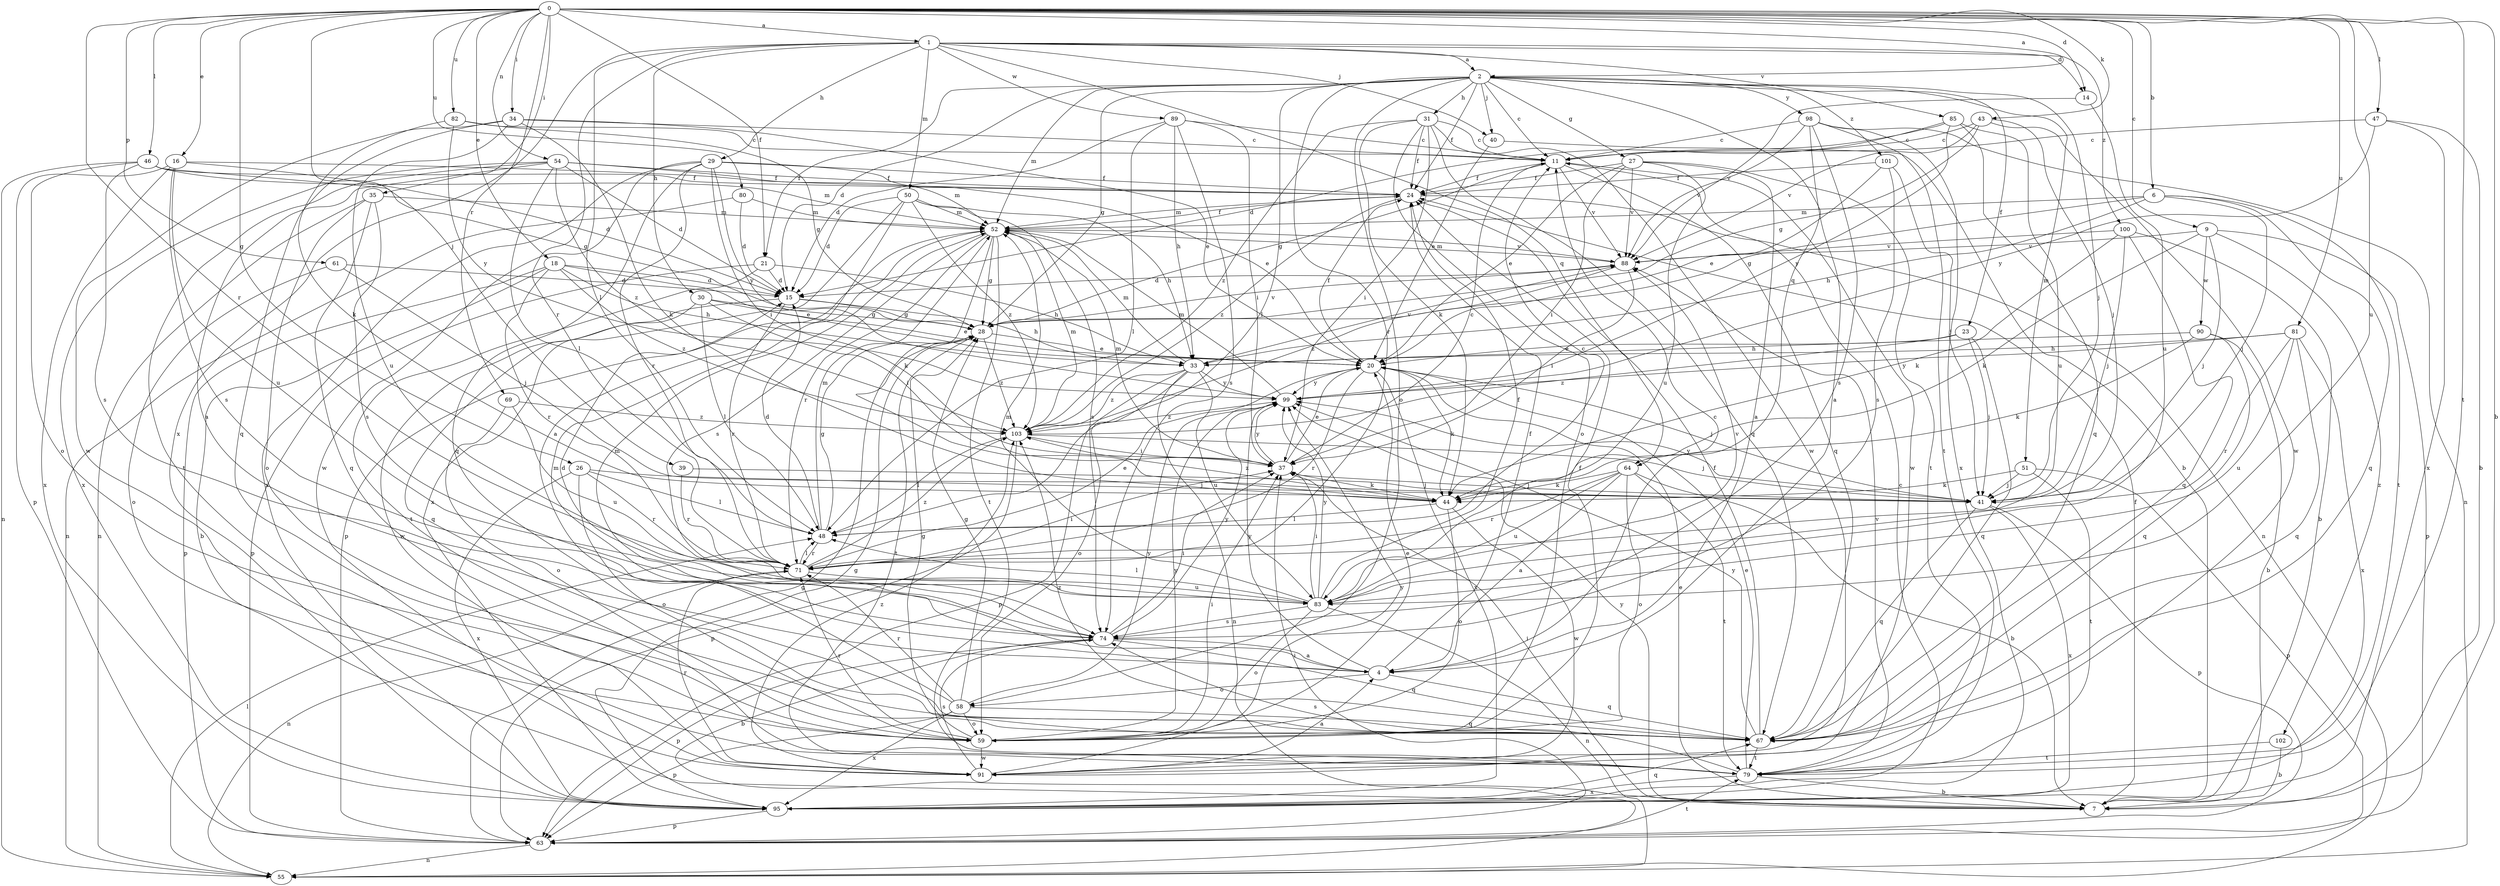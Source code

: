 strict digraph  {
0;
1;
2;
4;
6;
7;
9;
11;
14;
15;
16;
18;
20;
21;
23;
24;
26;
27;
28;
29;
30;
31;
33;
34;
35;
37;
39;
40;
41;
43;
44;
46;
47;
48;
50;
51;
52;
54;
55;
58;
59;
61;
63;
64;
67;
69;
71;
74;
79;
80;
81;
82;
83;
85;
88;
89;
90;
91;
95;
98;
99;
100;
101;
102;
103;
0 -> 1  [label=a];
0 -> 2  [label=a];
0 -> 6  [label=b];
0 -> 7  [label=b];
0 -> 9  [label=c];
0 -> 14  [label=d];
0 -> 16  [label=e];
0 -> 18  [label=e];
0 -> 21  [label=f];
0 -> 26  [label=g];
0 -> 34  [label=i];
0 -> 35  [label=i];
0 -> 39  [label=j];
0 -> 43  [label=k];
0 -> 46  [label=l];
0 -> 47  [label=l];
0 -> 54  [label=n];
0 -> 61  [label=p];
0 -> 69  [label=r];
0 -> 71  [label=r];
0 -> 79  [label=t];
0 -> 80  [label=u];
0 -> 81  [label=u];
0 -> 82  [label=u];
0 -> 83  [label=u];
1 -> 2  [label=a];
1 -> 14  [label=d];
1 -> 29  [label=h];
1 -> 30  [label=h];
1 -> 40  [label=j];
1 -> 48  [label=l];
1 -> 50  [label=m];
1 -> 64  [label=q];
1 -> 71  [label=r];
1 -> 85  [label=v];
1 -> 89  [label=w];
1 -> 95  [label=x];
1 -> 100  [label=z];
2 -> 11  [label=c];
2 -> 15  [label=d];
2 -> 21  [label=f];
2 -> 23  [label=f];
2 -> 24  [label=f];
2 -> 27  [label=g];
2 -> 28  [label=g];
2 -> 31  [label=h];
2 -> 40  [label=j];
2 -> 41  [label=j];
2 -> 48  [label=l];
2 -> 51  [label=m];
2 -> 52  [label=m];
2 -> 58  [label=o];
2 -> 64  [label=q];
2 -> 71  [label=r];
2 -> 98  [label=y];
2 -> 101  [label=z];
4 -> 11  [label=c];
4 -> 24  [label=f];
4 -> 52  [label=m];
4 -> 58  [label=o];
4 -> 67  [label=q];
4 -> 99  [label=y];
6 -> 28  [label=g];
6 -> 33  [label=h];
6 -> 41  [label=j];
6 -> 52  [label=m];
6 -> 67  [label=q];
6 -> 79  [label=t];
7 -> 20  [label=e];
7 -> 24  [label=f];
7 -> 37  [label=i];
7 -> 99  [label=y];
9 -> 41  [label=j];
9 -> 44  [label=k];
9 -> 63  [label=p];
9 -> 88  [label=v];
9 -> 90  [label=w];
9 -> 102  [label=z];
11 -> 24  [label=f];
11 -> 28  [label=g];
11 -> 67  [label=q];
11 -> 88  [label=v];
11 -> 91  [label=w];
14 -> 83  [label=u];
14 -> 88  [label=v];
15 -> 28  [label=g];
15 -> 33  [label=h];
15 -> 71  [label=r];
15 -> 91  [label=w];
16 -> 15  [label=d];
16 -> 24  [label=f];
16 -> 63  [label=p];
16 -> 74  [label=s];
16 -> 83  [label=u];
16 -> 95  [label=x];
18 -> 7  [label=b];
18 -> 15  [label=d];
18 -> 20  [label=e];
18 -> 33  [label=h];
18 -> 63  [label=p];
18 -> 71  [label=r];
18 -> 103  [label=z];
20 -> 24  [label=f];
20 -> 41  [label=j];
20 -> 44  [label=k];
20 -> 71  [label=r];
20 -> 95  [label=x];
20 -> 99  [label=y];
21 -> 15  [label=d];
21 -> 33  [label=h];
21 -> 63  [label=p];
21 -> 79  [label=t];
23 -> 20  [label=e];
23 -> 41  [label=j];
23 -> 67  [label=q];
23 -> 103  [label=z];
24 -> 52  [label=m];
24 -> 55  [label=n];
24 -> 103  [label=z];
26 -> 41  [label=j];
26 -> 48  [label=l];
26 -> 59  [label=o];
26 -> 71  [label=r];
26 -> 95  [label=x];
27 -> 4  [label=a];
27 -> 20  [label=e];
27 -> 24  [label=f];
27 -> 37  [label=i];
27 -> 79  [label=t];
27 -> 83  [label=u];
27 -> 88  [label=v];
28 -> 20  [label=e];
28 -> 79  [label=t];
28 -> 88  [label=v];
28 -> 103  [label=z];
29 -> 20  [label=e];
29 -> 24  [label=f];
29 -> 37  [label=i];
29 -> 67  [label=q];
29 -> 71  [label=r];
29 -> 91  [label=w];
29 -> 95  [label=x];
29 -> 99  [label=y];
30 -> 20  [label=e];
30 -> 28  [label=g];
30 -> 37  [label=i];
30 -> 48  [label=l];
30 -> 67  [label=q];
31 -> 11  [label=c];
31 -> 24  [label=f];
31 -> 37  [label=i];
31 -> 44  [label=k];
31 -> 59  [label=o];
31 -> 67  [label=q];
31 -> 91  [label=w];
31 -> 103  [label=z];
33 -> 52  [label=m];
33 -> 55  [label=n];
33 -> 59  [label=o];
33 -> 63  [label=p];
33 -> 83  [label=u];
33 -> 88  [label=v];
33 -> 99  [label=y];
33 -> 103  [label=z];
34 -> 11  [label=c];
34 -> 20  [label=e];
34 -> 44  [label=k];
34 -> 67  [label=q];
34 -> 83  [label=u];
34 -> 91  [label=w];
35 -> 52  [label=m];
35 -> 55  [label=n];
35 -> 59  [label=o];
35 -> 67  [label=q];
35 -> 74  [label=s];
37 -> 11  [label=c];
37 -> 20  [label=e];
37 -> 41  [label=j];
37 -> 44  [label=k];
37 -> 52  [label=m];
37 -> 99  [label=y];
39 -> 41  [label=j];
39 -> 71  [label=r];
40 -> 7  [label=b];
40 -> 20  [label=e];
41 -> 63  [label=p];
41 -> 67  [label=q];
41 -> 95  [label=x];
41 -> 99  [label=y];
43 -> 11  [label=c];
43 -> 28  [label=g];
43 -> 41  [label=j];
43 -> 88  [label=v];
43 -> 91  [label=w];
44 -> 48  [label=l];
44 -> 59  [label=o];
44 -> 91  [label=w];
44 -> 103  [label=z];
46 -> 24  [label=f];
46 -> 28  [label=g];
46 -> 52  [label=m];
46 -> 55  [label=n];
46 -> 59  [label=o];
46 -> 74  [label=s];
47 -> 7  [label=b];
47 -> 11  [label=c];
47 -> 95  [label=x];
47 -> 99  [label=y];
48 -> 11  [label=c];
48 -> 15  [label=d];
48 -> 28  [label=g];
48 -> 52  [label=m];
48 -> 71  [label=r];
50 -> 4  [label=a];
50 -> 15  [label=d];
50 -> 33  [label=h];
50 -> 52  [label=m];
50 -> 74  [label=s];
50 -> 95  [label=x];
50 -> 103  [label=z];
51 -> 41  [label=j];
51 -> 44  [label=k];
51 -> 63  [label=p];
51 -> 79  [label=t];
52 -> 24  [label=f];
52 -> 28  [label=g];
52 -> 44  [label=k];
52 -> 63  [label=p];
52 -> 71  [label=r];
52 -> 74  [label=s];
52 -> 79  [label=t];
52 -> 88  [label=v];
54 -> 4  [label=a];
54 -> 15  [label=d];
54 -> 24  [label=f];
54 -> 48  [label=l];
54 -> 52  [label=m];
54 -> 79  [label=t];
54 -> 95  [label=x];
54 -> 103  [label=z];
55 -> 48  [label=l];
58 -> 28  [label=g];
58 -> 52  [label=m];
58 -> 59  [label=o];
58 -> 63  [label=p];
58 -> 67  [label=q];
58 -> 71  [label=r];
58 -> 95  [label=x];
58 -> 99  [label=y];
59 -> 20  [label=e];
59 -> 24  [label=f];
59 -> 28  [label=g];
59 -> 37  [label=i];
59 -> 71  [label=r];
59 -> 91  [label=w];
59 -> 99  [label=y];
61 -> 15  [label=d];
61 -> 41  [label=j];
61 -> 59  [label=o];
63 -> 28  [label=g];
63 -> 37  [label=i];
63 -> 55  [label=n];
63 -> 79  [label=t];
64 -> 4  [label=a];
64 -> 7  [label=b];
64 -> 44  [label=k];
64 -> 59  [label=o];
64 -> 71  [label=r];
64 -> 79  [label=t];
64 -> 83  [label=u];
67 -> 24  [label=f];
67 -> 79  [label=t];
67 -> 99  [label=y];
67 -> 103  [label=z];
69 -> 59  [label=o];
69 -> 83  [label=u];
69 -> 103  [label=z];
71 -> 20  [label=e];
71 -> 37  [label=i];
71 -> 48  [label=l];
71 -> 55  [label=n];
71 -> 83  [label=u];
71 -> 103  [label=z];
74 -> 4  [label=a];
74 -> 7  [label=b];
74 -> 15  [label=d];
74 -> 37  [label=i];
74 -> 63  [label=p];
74 -> 67  [label=q];
74 -> 99  [label=y];
79 -> 7  [label=b];
79 -> 20  [label=e];
79 -> 74  [label=s];
79 -> 88  [label=v];
79 -> 95  [label=x];
80 -> 15  [label=d];
80 -> 52  [label=m];
80 -> 55  [label=n];
81 -> 33  [label=h];
81 -> 67  [label=q];
81 -> 71  [label=r];
81 -> 83  [label=u];
81 -> 95  [label=x];
81 -> 99  [label=y];
82 -> 11  [label=c];
82 -> 28  [label=g];
82 -> 44  [label=k];
82 -> 99  [label=y];
83 -> 24  [label=f];
83 -> 37  [label=i];
83 -> 48  [label=l];
83 -> 52  [label=m];
83 -> 55  [label=n];
83 -> 59  [label=o];
83 -> 74  [label=s];
83 -> 88  [label=v];
83 -> 99  [label=y];
85 -> 11  [label=c];
85 -> 15  [label=d];
85 -> 67  [label=q];
85 -> 83  [label=u];
85 -> 99  [label=y];
88 -> 15  [label=d];
88 -> 37  [label=i];
88 -> 52  [label=m];
88 -> 103  [label=z];
89 -> 11  [label=c];
89 -> 15  [label=d];
89 -> 33  [label=h];
89 -> 37  [label=i];
89 -> 48  [label=l];
89 -> 74  [label=s];
90 -> 7  [label=b];
90 -> 33  [label=h];
90 -> 44  [label=k];
90 -> 67  [label=q];
91 -> 4  [label=a];
91 -> 71  [label=r];
91 -> 74  [label=s];
91 -> 99  [label=y];
91 -> 103  [label=z];
95 -> 11  [label=c];
95 -> 28  [label=g];
95 -> 63  [label=p];
95 -> 67  [label=q];
98 -> 4  [label=a];
98 -> 11  [label=c];
98 -> 55  [label=n];
98 -> 74  [label=s];
98 -> 79  [label=t];
98 -> 88  [label=v];
98 -> 95  [label=x];
99 -> 52  [label=m];
99 -> 103  [label=z];
100 -> 7  [label=b];
100 -> 41  [label=j];
100 -> 44  [label=k];
100 -> 67  [label=q];
100 -> 88  [label=v];
101 -> 20  [label=e];
101 -> 24  [label=f];
101 -> 41  [label=j];
101 -> 74  [label=s];
102 -> 7  [label=b];
102 -> 79  [label=t];
103 -> 37  [label=i];
103 -> 41  [label=j];
103 -> 48  [label=l];
103 -> 52  [label=m];
103 -> 63  [label=p];
}
